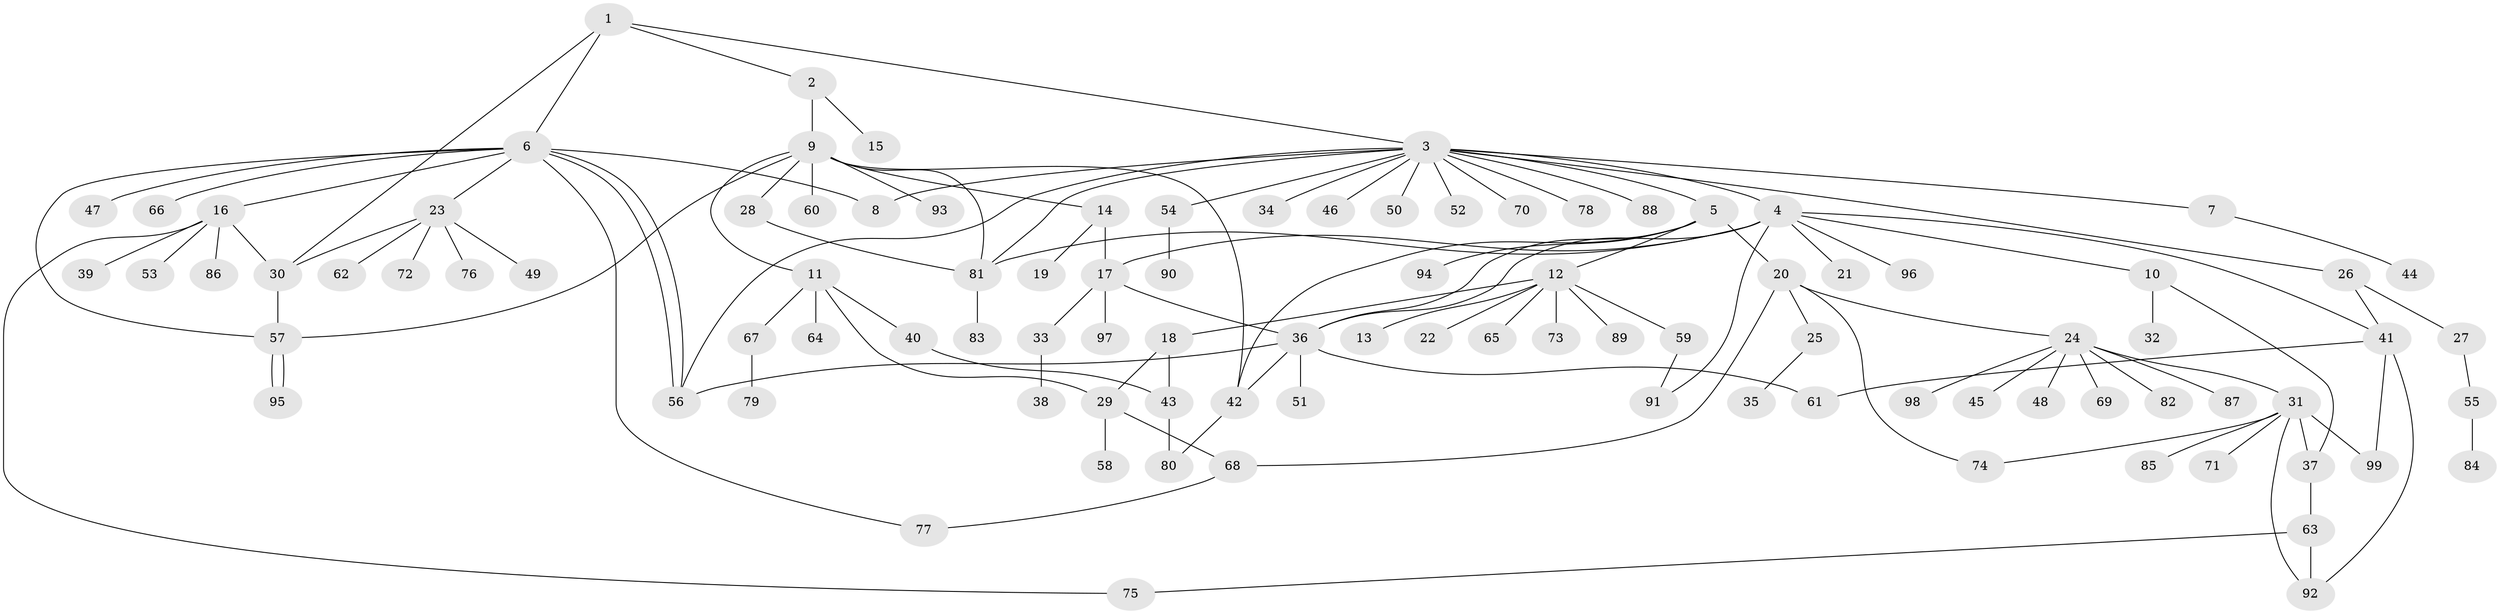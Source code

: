 // coarse degree distribution, {1: 0.4666666666666667, 7: 0.05, 3: 0.13333333333333333, 2: 0.11666666666666667, 15: 0.016666666666666666, 4: 0.1, 6: 0.05, 5: 0.05, 9: 0.016666666666666666}
// Generated by graph-tools (version 1.1) at 2025/36/03/04/25 23:36:43]
// undirected, 99 vertices, 129 edges
graph export_dot {
  node [color=gray90,style=filled];
  1;
  2;
  3;
  4;
  5;
  6;
  7;
  8;
  9;
  10;
  11;
  12;
  13;
  14;
  15;
  16;
  17;
  18;
  19;
  20;
  21;
  22;
  23;
  24;
  25;
  26;
  27;
  28;
  29;
  30;
  31;
  32;
  33;
  34;
  35;
  36;
  37;
  38;
  39;
  40;
  41;
  42;
  43;
  44;
  45;
  46;
  47;
  48;
  49;
  50;
  51;
  52;
  53;
  54;
  55;
  56;
  57;
  58;
  59;
  60;
  61;
  62;
  63;
  64;
  65;
  66;
  67;
  68;
  69;
  70;
  71;
  72;
  73;
  74;
  75;
  76;
  77;
  78;
  79;
  80;
  81;
  82;
  83;
  84;
  85;
  86;
  87;
  88;
  89;
  90;
  91;
  92;
  93;
  94;
  95;
  96;
  97;
  98;
  99;
  1 -- 2;
  1 -- 3;
  1 -- 6;
  1 -- 30;
  2 -- 9;
  2 -- 15;
  3 -- 4;
  3 -- 5;
  3 -- 7;
  3 -- 8;
  3 -- 26;
  3 -- 34;
  3 -- 46;
  3 -- 50;
  3 -- 52;
  3 -- 54;
  3 -- 56;
  3 -- 70;
  3 -- 78;
  3 -- 81;
  3 -- 88;
  4 -- 10;
  4 -- 17;
  4 -- 21;
  4 -- 36;
  4 -- 41;
  4 -- 81;
  4 -- 91;
  4 -- 96;
  5 -- 12;
  5 -- 20;
  5 -- 36;
  5 -- 42;
  5 -- 94;
  6 -- 8;
  6 -- 16;
  6 -- 23;
  6 -- 47;
  6 -- 56;
  6 -- 56;
  6 -- 57;
  6 -- 66;
  6 -- 77;
  7 -- 44;
  9 -- 11;
  9 -- 14;
  9 -- 28;
  9 -- 42;
  9 -- 57;
  9 -- 60;
  9 -- 81;
  9 -- 93;
  10 -- 32;
  10 -- 37;
  11 -- 29;
  11 -- 40;
  11 -- 64;
  11 -- 67;
  12 -- 13;
  12 -- 18;
  12 -- 22;
  12 -- 59;
  12 -- 65;
  12 -- 73;
  12 -- 89;
  14 -- 17;
  14 -- 19;
  16 -- 30;
  16 -- 39;
  16 -- 53;
  16 -- 75;
  16 -- 86;
  17 -- 33;
  17 -- 36;
  17 -- 97;
  18 -- 29;
  18 -- 43;
  20 -- 24;
  20 -- 25;
  20 -- 68;
  20 -- 74;
  23 -- 30;
  23 -- 49;
  23 -- 62;
  23 -- 72;
  23 -- 76;
  24 -- 31;
  24 -- 45;
  24 -- 48;
  24 -- 69;
  24 -- 82;
  24 -- 87;
  24 -- 98;
  25 -- 35;
  26 -- 27;
  26 -- 41;
  27 -- 55;
  28 -- 81;
  29 -- 58;
  29 -- 68;
  30 -- 57;
  31 -- 37;
  31 -- 71;
  31 -- 74;
  31 -- 85;
  31 -- 92;
  31 -- 99;
  33 -- 38;
  36 -- 42;
  36 -- 51;
  36 -- 56;
  36 -- 61;
  37 -- 63;
  40 -- 43;
  41 -- 61;
  41 -- 92;
  41 -- 99;
  42 -- 80;
  43 -- 80;
  54 -- 90;
  55 -- 84;
  57 -- 95;
  57 -- 95;
  59 -- 91;
  63 -- 75;
  63 -- 92;
  67 -- 79;
  68 -- 77;
  81 -- 83;
}
